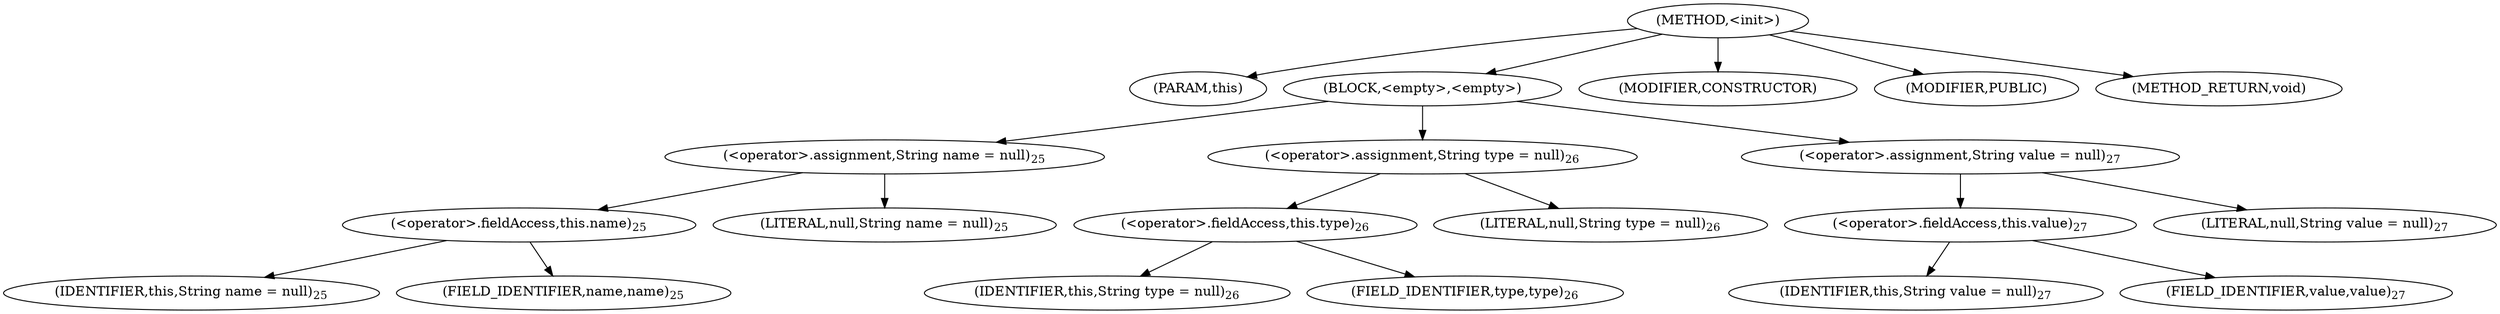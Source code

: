 digraph "&lt;init&gt;" {  
"96" [label = <(METHOD,&lt;init&gt;)> ]
"97" [label = <(PARAM,this)> ]
"98" [label = <(BLOCK,&lt;empty&gt;,&lt;empty&gt;)> ]
"99" [label = <(&lt;operator&gt;.assignment,String name = null)<SUB>25</SUB>> ]
"100" [label = <(&lt;operator&gt;.fieldAccess,this.name)<SUB>25</SUB>> ]
"101" [label = <(IDENTIFIER,this,String name = null)<SUB>25</SUB>> ]
"102" [label = <(FIELD_IDENTIFIER,name,name)<SUB>25</SUB>> ]
"103" [label = <(LITERAL,null,String name = null)<SUB>25</SUB>> ]
"104" [label = <(&lt;operator&gt;.assignment,String type = null)<SUB>26</SUB>> ]
"105" [label = <(&lt;operator&gt;.fieldAccess,this.type)<SUB>26</SUB>> ]
"106" [label = <(IDENTIFIER,this,String type = null)<SUB>26</SUB>> ]
"107" [label = <(FIELD_IDENTIFIER,type,type)<SUB>26</SUB>> ]
"108" [label = <(LITERAL,null,String type = null)<SUB>26</SUB>> ]
"109" [label = <(&lt;operator&gt;.assignment,String value = null)<SUB>27</SUB>> ]
"110" [label = <(&lt;operator&gt;.fieldAccess,this.value)<SUB>27</SUB>> ]
"111" [label = <(IDENTIFIER,this,String value = null)<SUB>27</SUB>> ]
"112" [label = <(FIELD_IDENTIFIER,value,value)<SUB>27</SUB>> ]
"113" [label = <(LITERAL,null,String value = null)<SUB>27</SUB>> ]
"114" [label = <(MODIFIER,CONSTRUCTOR)> ]
"115" [label = <(MODIFIER,PUBLIC)> ]
"116" [label = <(METHOD_RETURN,void)> ]
  "96" -> "97" 
  "96" -> "98" 
  "96" -> "114" 
  "96" -> "115" 
  "96" -> "116" 
  "98" -> "99" 
  "98" -> "104" 
  "98" -> "109" 
  "99" -> "100" 
  "99" -> "103" 
  "100" -> "101" 
  "100" -> "102" 
  "104" -> "105" 
  "104" -> "108" 
  "105" -> "106" 
  "105" -> "107" 
  "109" -> "110" 
  "109" -> "113" 
  "110" -> "111" 
  "110" -> "112" 
}
